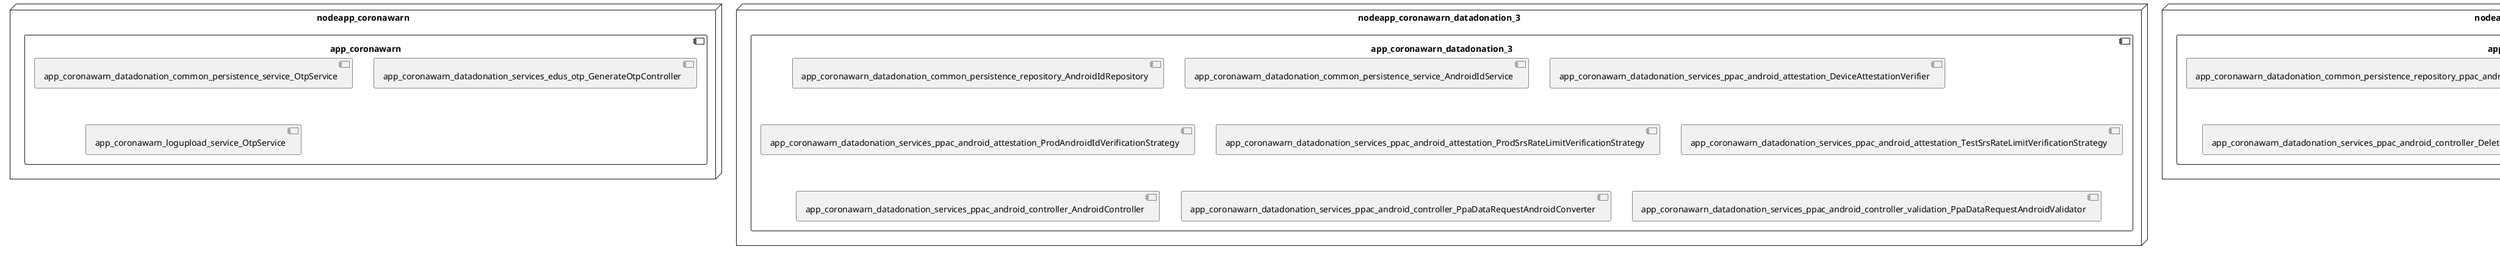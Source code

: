 @startuml
skinparam fixCircleLabelOverlapping true
skinparam componentStyle uml2
node nodeapp_coronawarn {
component app_coronawarn {
[app_coronawarn_datadonation_common_persistence_service_OtpService] [[corona-warn-app.system#_BWbscGUTEe-qWM6XjKs5Wg]]
[app_coronawarn_datadonation_services_edus_otp_GenerateOtpController] [[corona-warn-app.system#_BWbscGUTEe-qWM6XjKs5Wg]]
[app_coronawarn_logupload_service_OtpService] [[corona-warn-app.system#_BWbscGUTEe-qWM6XjKs5Wg]]
}
}
node nodeapp_coronawarn_2 {
component app_coronawarn_2 {
[app_coronawarn_datadonation_services_ppac_commons_FakeRequestController] [[corona-warn-app.system#_BWbscGUTEe-qWM6XjKs5Wg]]
[app_coronawarn_server_services_submission_controller_FakeRequestController] [[corona-warn-app.system#_BWbscGUTEe-qWM6XjKs5Wg]]
}
}
node nodeapp_coronawarn_datadonation {
component app_coronawarn_datadonation {
[app_coronawarn_datadonation_common_persistence_service_SrsOtpService] [[corona-warn-app.system#_BWbscGUTEe-qWM6XjKs5Wg]]
[app_coronawarn_datadonation_services_ppac_otp_GenerateSrsOtpController] [[corona-warn-app.system#_BWbscGUTEe-qWM6XjKs5Wg]]
}
}
node nodeapp_coronawarn_datadonation_2 {
component app_coronawarn_datadonation_2 {
[app_coronawarn_datadonation_common_persistence_service_ElsOtpService] [[corona-warn-app.system#_BWbscGUTEe-qWM6XjKs5Wg]]
[app_coronawarn_datadonation_services_els_otp_GenerateElsOtpController] [[corona-warn-app.system#_BWbscGUTEe-qWM6XjKs5Wg]]
}
}
node nodeapp_coronawarn_datadonation_3 {
component app_coronawarn_datadonation_3 {
[app_coronawarn_datadonation_common_persistence_repository_AndroidIdRepository] [[corona-warn-app.system#_BWbscGUTEe-qWM6XjKs5Wg]]
[app_coronawarn_datadonation_common_persistence_service_AndroidIdService] [[corona-warn-app.system#_BWbscGUTEe-qWM6XjKs5Wg]]
[app_coronawarn_datadonation_services_ppac_android_attestation_DeviceAttestationVerifier] [[corona-warn-app.system#_BWbscGUTEe-qWM6XjKs5Wg]]
[app_coronawarn_datadonation_services_ppac_android_attestation_ProdAndroidIdVerificationStrategy] [[corona-warn-app.system#_BWbscGUTEe-qWM6XjKs5Wg]]
[app_coronawarn_datadonation_services_ppac_android_attestation_ProdSrsRateLimitVerificationStrategy] [[corona-warn-app.system#_BWbscGUTEe-qWM6XjKs5Wg]]
[app_coronawarn_datadonation_services_ppac_android_attestation_TestSrsRateLimitVerificationStrategy] [[corona-warn-app.system#_BWbscGUTEe-qWM6XjKs5Wg]]
[app_coronawarn_datadonation_services_ppac_android_controller_AndroidController] [[corona-warn-app.system#_BWbscGUTEe-qWM6XjKs5Wg]]
[app_coronawarn_datadonation_services_ppac_android_controller_PpaDataRequestAndroidConverter] [[corona-warn-app.system#_BWbscGUTEe-qWM6XjKs5Wg]]
[app_coronawarn_datadonation_services_ppac_android_controller_validation_PpaDataRequestAndroidValidator] [[corona-warn-app.system#_BWbscGUTEe-qWM6XjKs5Wg]]
}
}
node nodeapp_coronawarn_datadonation_4 {
component app_coronawarn_datadonation_4 {
[app_coronawarn_datadonation_common_persistence_repository_DeviceTokenRepository] [[corona-warn-app.system#_BWbscGUTEe-qWM6XjKs5Wg]]
[app_coronawarn_datadonation_services_ppac_ios_verification_devicetoken_DeviceTokenService] [[corona-warn-app.system#_BWbscGUTEe-qWM6XjKs5Wg]]
}
}
node nodeapp_coronawarn_datadonation_5 {
component app_coronawarn_datadonation_5 {
[app_coronawarn_datadonation_common_persistence_repository_ppac_android_SaltRepository] [[corona-warn-app.system#_BWbscGUTEe-qWM6XjKs5Wg]]
[app_coronawarn_datadonation_common_persistence_service_SaltService] [[corona-warn-app.system#_BWbscGUTEe-qWM6XjKs5Wg]]
[app_coronawarn_datadonation_services_ppac_android_controller_DeleteSaltController] [[corona-warn-app.system#_BWbscGUTEe-qWM6XjKs5Wg]]
}
}
node nodeapp_coronawarn_datadonation_common_persistence {
component app_coronawarn_datadonation_common_persistence {
[app_coronawarn_datadonation_common_persistence_repository_metrics_ClientMetadataRepository] [[corona-warn-app.system#_BWbscGUTEe-qWM6XjKs5Wg]]
[app_coronawarn_datadonation_common_persistence_repository_metrics_ExposureRiskMetadataRepository] [[corona-warn-app.system#_BWbscGUTEe-qWM6XjKs5Wg]]
[app_coronawarn_datadonation_common_persistence_repository_metrics_ExposureWindowRepository] [[corona-warn-app.system#_BWbscGUTEe-qWM6XjKs5Wg]]
[app_coronawarn_datadonation_common_persistence_repository_metrics_ExposureWindowTestResultsRepository] [[corona-warn-app.system#_BWbscGUTEe-qWM6XjKs5Wg]]
[app_coronawarn_datadonation_common_persistence_repository_metrics_KeySubmissionMetadataWithClientMetadataRepository] [[corona-warn-app.system#_BWbscGUTEe-qWM6XjKs5Wg]]
[app_coronawarn_datadonation_common_persistence_repository_metrics_KeySubmissionMetadataWithUserMetadataRepository] [[corona-warn-app.system#_BWbscGUTEe-qWM6XjKs5Wg]]
[app_coronawarn_datadonation_common_persistence_repository_metrics_SummarizedExposureWindowsWithUserMetadataRepository] [[corona-warn-app.system#_BWbscGUTEe-qWM6XjKs5Wg]]
[app_coronawarn_datadonation_common_persistence_repository_metrics_TestResultMetadataRepository] [[corona-warn-app.system#_BWbscGUTEe-qWM6XjKs5Wg]]
[app_coronawarn_datadonation_common_persistence_repository_metrics_UserMetadataRepository] [[corona-warn-app.system#_BWbscGUTEe-qWM6XjKs5Wg]]
[app_coronawarn_datadonation_common_persistence_service_PpaDataService] [[corona-warn-app.system#_BWbscGUTEe-qWM6XjKs5Wg]]
}
}
node nodeapp_coronawarn_datadonation_services_ppac_ios {
component app_coronawarn_datadonation_services_ppac_ios {
[app_coronawarn_datadonation_services_ppac_ios_controller_IosController] [[corona-warn-app.system#_BWbscGUTEe-qWM6XjKs5Wg]]
[app_coronawarn_datadonation_services_ppac_ios_controller_PpaDataRequestIosConverter] [[corona-warn-app.system#_BWbscGUTEe-qWM6XjKs5Wg]]
[app_coronawarn_datadonation_services_ppac_ios_verification_PpacProcessor] [[corona-warn-app.system#_BWbscGUTEe-qWM6XjKs5Wg]]
}
}
node nodeapp_coronawarn_dcc {
component app_coronawarn_dcc {
[app_coronawarn_dcc_repository_DccRegistrationRepository] [[corona-warn-app.system#_BWbscGUTEe-qWM6XjKs5Wg]]
[app_coronawarn_dcc_service_DccRegistrationCleanupService] [[corona-warn-app.system#_BWbscGUTEe-qWM6XjKs5Wg]]
[app_coronawarn_dcc_service_DccRegistrationService] [[corona-warn-app.system#_BWbscGUTEe-qWM6XjKs5Wg]]
}
}
node nodeapp_coronawarn_dcc_2 {
component app_coronawarn_dcc_2 {
[app_coronawarn_dcc_repository_LabIdClaimRepository] [[corona-warn-app.system#_BWbscGUTEe-qWM6XjKs5Wg]]
[app_coronawarn_dcc_service_LabIdClaimCleanupService] [[corona-warn-app.system#_BWbscGUTEe-qWM6XjKs5Wg]]
[app_coronawarn_dcc_service_LabIdClaimService] [[corona-warn-app.system#_BWbscGUTEe-qWM6XjKs5Wg]]
}
}
node nodeapp_coronawarn_logupload {
component app_coronawarn_logupload {
[app_coronawarn_logupload_repository_LogRepository] [[corona-warn-app.system#_BWbscGUTEe-qWM6XjKs5Wg]]
[app_coronawarn_logupload_service_FileStorageService] [[corona-warn-app.system#_BWbscGUTEe-qWM6XjKs5Wg]]
[app_coronawarn_logupload_service_LogCleanupService] [[corona-warn-app.system#_BWbscGUTEe-qWM6XjKs5Wg]]
[app_coronawarn_logupload_service_LogService] [[corona-warn-app.system#_BWbscGUTEe-qWM6XjKs5Wg]]
}
}
node nodeapp_coronawarn_testresult {
component app_coronawarn_testresult {
[app_coronawarn_testresult_TestResultRepository] [[corona-warn-app.system#_BWbscGUTEe-qWM6XjKs5Wg]]
[app_coronawarn_testresult_service_TestResultService] [[corona-warn-app.system#_BWbscGUTEe-qWM6XjKs5Wg]]
}
}
node nodeapp_coronawarn_datadonation_services_edus_otp_OtpController {
[app_coronawarn_datadonation_services_edus_otp_OtpController] [[corona-warn-app.system#_BWbscGUTEe-qWM6XjKs5Wg]]
}
node nodeapp_coronawarn_datadonation_services_els_otp_ElsOtpController {
[app_coronawarn_datadonation_services_els_otp_ElsOtpController] [[corona-warn-app.system#_BWbscGUTEe-qWM6XjKs5Wg]]
}
node nodeapp_coronawarn_datadonation_services_srs_otp_SrsOtpController {
[app_coronawarn_datadonation_services_srs_otp_SrsOtpController] [[corona-warn-app.system#_BWbscGUTEe-qWM6XjKs5Wg]]
}
node nodeapp_coronawarn_dcc_controller_ExternalDccClaimController {
[app_coronawarn_dcc_controller_ExternalDccClaimController] [[corona-warn-app.system#_BWbscGUTEe-qWM6XjKs5Wg]]
}
node nodeapp_coronawarn_dcc_controller_ExternalPublicKeyController {
[app_coronawarn_dcc_controller_ExternalPublicKeyController] [[corona-warn-app.system#_BWbscGUTEe-qWM6XjKs5Wg]]
}
node nodeapp_coronawarn_dcc_controller_InternalDccController {
[app_coronawarn_dcc_controller_InternalDccController] [[corona-warn-app.system#_BWbscGUTEe-qWM6XjKs5Wg]]
}
node nodeapp_coronawarn_dcc_controller_InternalLabIdClaimController {
[app_coronawarn_dcc_controller_InternalLabIdClaimController] [[corona-warn-app.system#_BWbscGUTEe-qWM6XjKs5Wg]]
}
node nodeapp_coronawarn_dcc_controller_InternalPublicKeyController {
[app_coronawarn_dcc_controller_InternalPublicKeyController] [[corona-warn-app.system#_BWbscGUTEe-qWM6XjKs5Wg]]
}
node nodeapp_coronawarn_dcc_service_DccService {
[app_coronawarn_dcc_service_DccService] [[corona-warn-app.system#_BWbscGUTEe-qWM6XjKs5Wg]]
}
node nodeapp_coronawarn_logupload_controller_LogDownloadApiController {
[app_coronawarn_logupload_controller_LogDownloadApiController] [[corona-warn-app.system#_BWbscGUTEe-qWM6XjKs5Wg]]
}
node nodeapp_coronawarn_logupload_controller_LogUploadApiController {
[app_coronawarn_logupload_controller_LogUploadApiController] [[corona-warn-app.system#_BWbscGUTEe-qWM6XjKs5Wg]]
}
node nodeapp_coronawarn_logupload_controller_LogUploadErrorController {
[app_coronawarn_logupload_controller_LogUploadErrorController] [[corona-warn-app.system#_BWbscGUTEe-qWM6XjKs5Wg]]
}
node nodeapp_coronawarn_logupload_controller_LogUploadPortalController {
[app_coronawarn_logupload_controller_LogUploadPortalController] [[corona-warn-app.system#_BWbscGUTEe-qWM6XjKs5Wg]]
}
node nodeapp_coronawarn_server_services_callback_controller_CallbackController {
[app_coronawarn_server_services_callback_controller_CallbackController] [[corona-warn-app.system#_BWbscGUTEe-qWM6XjKs5Wg]]
}
node nodeapp_coronawarn_server_services_submission_controller_SubmissionController {
[app_coronawarn_server_services_submission_controller_SubmissionController] [[corona-warn-app.system#_BWbscGUTEe-qWM6XjKs5Wg]]
}
node nodeapp_coronawarn_server_services_submission_verification_SrsOtpVerifier {
[app_coronawarn_server_services_submission_verification_SrsOtpVerifier] [[corona-warn-app.system#_BWbscGUTEe-qWM6XjKs5Wg]]
}
node nodeapp_coronawarn_server_services_submission_verification_TanVerifier {
[app_coronawarn_server_services_submission_verification_TanVerifier] [[corona-warn-app.system#_BWbscGUTEe-qWM6XjKs5Wg]]
}
node nodeapp_coronawarn_testresult_TestResultController {
[app_coronawarn_testresult_TestResultController] [[corona-warn-app.system#_BWbscGUTEe-qWM6XjKs5Wg]]
}
node nodeapp_coronawarn_verification_controller_ExternalTanController {
[app_coronawarn_verification_controller_ExternalTanController] [[corona-warn-app.system#_BWbscGUTEe-qWM6XjKs5Wg]]
}
node nodeapp_coronawarn_verification_controller_ExternalTestStateController {
[app_coronawarn_verification_controller_ExternalTestStateController] [[corona-warn-app.system#_BWbscGUTEe-qWM6XjKs5Wg]]
}
node nodeapp_coronawarn_verification_controller_ExternalTokenController {
[app_coronawarn_verification_controller_ExternalTokenController] [[corona-warn-app.system#_BWbscGUTEe-qWM6XjKs5Wg]]
}
node nodeapp_coronawarn_verification_controller_InternalTanController {
[app_coronawarn_verification_controller_InternalTanController] [[corona-warn-app.system#_BWbscGUTEe-qWM6XjKs5Wg]]
}
node nodeapp_coronawarn_verification_controller_InternalTestStateController {
[app_coronawarn_verification_controller_InternalTestStateController] [[corona-warn-app.system#_BWbscGUTEe-qWM6XjKs5Wg]]
}
node nodeapp_coronawarn_verification_portal_controller_VerificationPortalController {
[app_coronawarn_verification_portal_controller_VerificationPortalController] [[corona-warn-app.system#_BWbscGUTEe-qWM6XjKs5Wg]]
}
node nodeapp_coronawarn_verification_portal_controller_VerificationPortalErrorController {
[app_coronawarn_verification_portal_controller_VerificationPortalErrorController] [[corona-warn-app.system#_BWbscGUTEe-qWM6XjKs5Wg]]
}
node nodeapp_coronawarn_verification_portal_service_HealthAuthorityService {
[app_coronawarn_verification_portal_service_HealthAuthorityService] [[corona-warn-app.system#_BWbscGUTEe-qWM6XjKs5Wg]]
}
node nodeapp_coronawarn_verification_portal_service_TeleTanService {
[app_coronawarn_verification_portal_service_TeleTanService] [[corona-warn-app.system#_BWbscGUTEe-qWM6XjKs5Wg]]
}
node nodeapp_coronawarn_verification_service_FakeRequestService {
[app_coronawarn_verification_service_FakeRequestService] [[corona-warn-app.system#_BWbscGUTEe-qWM6XjKs5Wg]]
}

@enduml
